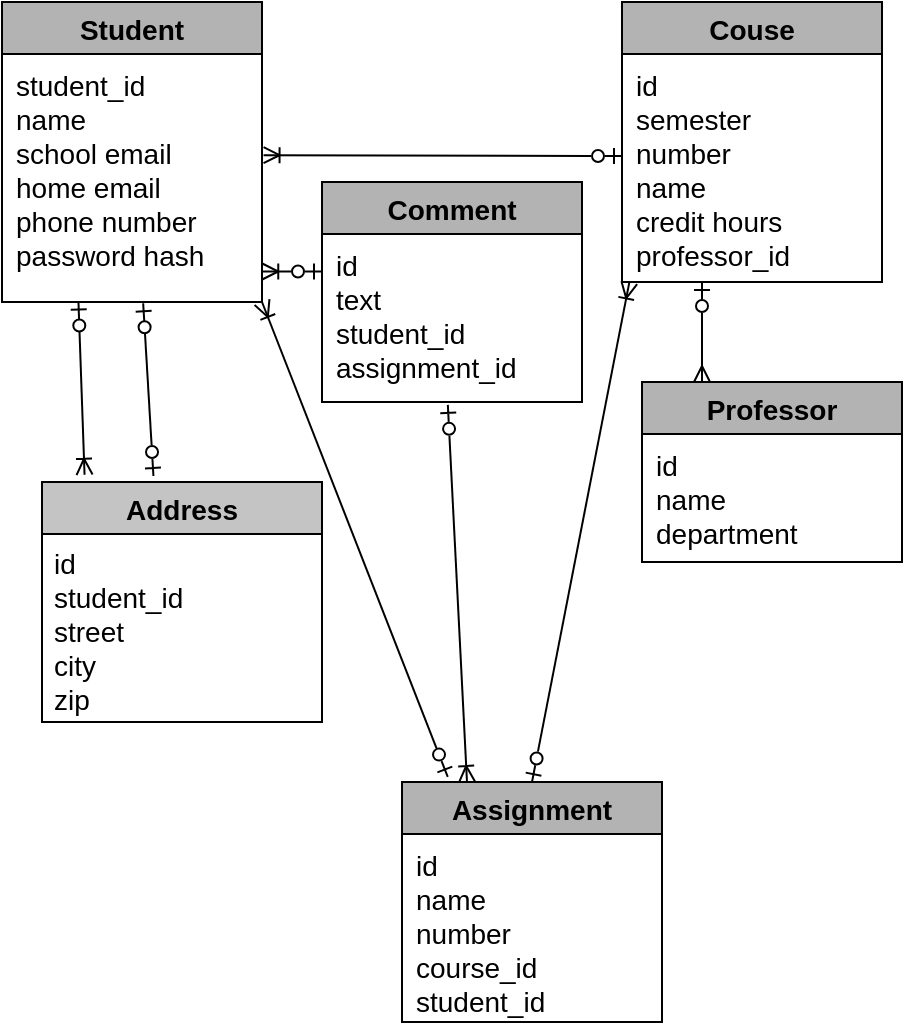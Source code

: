 <mxfile version="16.4.5" type="github">
  <diagram id="iYoqzr5WYE2hCEMeHDBI" name="Page-1">
    <mxGraphModel dx="571" dy="370" grid="1" gridSize="10" guides="1" tooltips="1" connect="1" arrows="1" fold="1" page="1" pageScale="1" pageWidth="850" pageHeight="1100" background="none" math="0" shadow="0">
      <root>
        <mxCell id="0" />
        <mxCell id="1" parent="0" />
        <mxCell id="d-l_255NbzkC1FXPSZey-14" value="Student" style="swimlane;fontStyle=1;childLayout=stackLayout;horizontal=1;startSize=26;fillColor=#B3B3B3;horizontalStack=0;resizeParent=1;resizeParentMax=0;resizeLast=0;collapsible=1;marginBottom=0;labelBackgroundColor=none;fontSize=14;fontColor=default;" parent="1" vertex="1">
          <mxGeometry x="20" y="160" width="130" height="150" as="geometry" />
        </mxCell>
        <mxCell id="d-l_255NbzkC1FXPSZey-15" value="student_id&#xa;name&#xa;school email&#xa;home email&#xa;phone number&#xa;password hash" style="text;strokeColor=none;fillColor=none;align=left;verticalAlign=top;spacingLeft=4;spacingRight=4;overflow=hidden;rotatable=0;points=[[0,0.5],[1,0.5]];portConstraint=eastwest;labelBackgroundColor=none;fontSize=14;fontColor=default;spacing=3;" parent="d-l_255NbzkC1FXPSZey-14" vertex="1">
          <mxGeometry y="26" width="130" height="124" as="geometry" />
        </mxCell>
        <mxCell id="d-l_255NbzkC1FXPSZey-22" value="Address" style="swimlane;fontStyle=1;childLayout=stackLayout;horizontal=1;startSize=26;fillColor=#C4C4C4;horizontalStack=0;resizeParent=1;resizeParentMax=0;resizeLast=0;collapsible=1;marginBottom=0;labelBackgroundColor=none;fontSize=14;fontColor=default;" parent="1" vertex="1">
          <mxGeometry x="40" y="400" width="140" height="120" as="geometry" />
        </mxCell>
        <mxCell id="d-l_255NbzkC1FXPSZey-23" value="id&#xa;student_id&#xa;street&#xa;city&#xa;zip" style="text;strokeColor=none;fillColor=none;align=left;verticalAlign=top;spacingLeft=4;spacingRight=4;overflow=hidden;rotatable=0;points=[[0,0.5],[1,0.5]];portConstraint=eastwest;labelBackgroundColor=none;fontSize=14;fontColor=default;" parent="d-l_255NbzkC1FXPSZey-22" vertex="1">
          <mxGeometry y="26" width="140" height="94" as="geometry" />
        </mxCell>
        <mxCell id="d-l_255NbzkC1FXPSZey-31" value="" style="fontSize=12;html=1;endArrow=ERzeroToOne;endFill=1;rounded=0;fontColor=default;startArrow=ERzeroToOne;startFill=0;exitX=0.398;exitY=-0.025;exitDx=0;exitDy=0;entryX=0.543;entryY=1.005;entryDx=0;entryDy=0;entryPerimeter=0;exitPerimeter=0;" parent="1" source="d-l_255NbzkC1FXPSZey-22" target="d-l_255NbzkC1FXPSZey-15" edge="1">
          <mxGeometry width="100" height="100" relative="1" as="geometry">
            <mxPoint x="300" y="450" as="sourcePoint" />
            <mxPoint x="400" y="350" as="targetPoint" />
          </mxGeometry>
        </mxCell>
        <mxCell id="d-l_255NbzkC1FXPSZey-32" value="" style="fontSize=12;html=1;endArrow=ERzeroToOne;endFill=1;rounded=0;fontColor=default;entryX=0.294;entryY=0.998;entryDx=0;entryDy=0;entryPerimeter=0;startArrow=ERoneToMany;startFill=0;exitX=0.152;exitY=-0.03;exitDx=0;exitDy=0;exitPerimeter=0;" parent="1" target="d-l_255NbzkC1FXPSZey-15" edge="1" source="d-l_255NbzkC1FXPSZey-22">
          <mxGeometry width="100" height="100" relative="1" as="geometry">
            <mxPoint x="78" y="400" as="sourcePoint" />
            <mxPoint x="400" y="350" as="targetPoint" />
          </mxGeometry>
        </mxCell>
        <mxCell id="7eJdII93GG2imakGdbUC-21" value="Couse" style="swimlane;fontStyle=1;childLayout=stackLayout;horizontal=1;startSize=26;fillColor=#B3B3B3;horizontalStack=0;resizeParent=1;resizeParentMax=0;resizeLast=0;collapsible=1;marginBottom=0;labelBackgroundColor=none;fontSize=14;fontColor=default;" vertex="1" parent="1">
          <mxGeometry x="330" y="160" width="130" height="140" as="geometry" />
        </mxCell>
        <mxCell id="7eJdII93GG2imakGdbUC-22" value="id&#xa;semester&#xa;number&#xa;name&#xa;credit hours&#xa;professor_id" style="text;strokeColor=none;fillColor=none;align=left;verticalAlign=top;spacingLeft=4;spacingRight=4;overflow=hidden;rotatable=0;points=[[0,0.5],[1,0.5]];portConstraint=eastwest;labelBackgroundColor=none;fontSize=14;fontColor=default;spacing=3;" vertex="1" parent="7eJdII93GG2imakGdbUC-21">
          <mxGeometry y="26" width="130" height="114" as="geometry" />
        </mxCell>
        <mxCell id="7eJdII93GG2imakGdbUC-24" value="" style="endArrow=ERzeroToOne;html=1;rounded=0;fontSize=14;startArrow=ERoneToMany;startFill=0;endFill=0;exitX=1.006;exitY=0.408;exitDx=0;exitDy=0;exitPerimeter=0;" edge="1" parent="1" source="d-l_255NbzkC1FXPSZey-15">
          <mxGeometry width="50" height="50" relative="1" as="geometry">
            <mxPoint x="170" y="243" as="sourcePoint" />
            <mxPoint x="330" y="237" as="targetPoint" />
          </mxGeometry>
        </mxCell>
        <mxCell id="7eJdII93GG2imakGdbUC-25" value="Professor" style="swimlane;fontStyle=1;childLayout=stackLayout;horizontal=1;startSize=26;fillColor=#B3B3B3;horizontalStack=0;resizeParent=1;resizeParentMax=0;resizeLast=0;collapsible=1;marginBottom=0;labelBackgroundColor=none;fontSize=14;fontColor=default;" vertex="1" parent="1">
          <mxGeometry x="340" y="350" width="130" height="90" as="geometry" />
        </mxCell>
        <mxCell id="7eJdII93GG2imakGdbUC-26" value="id&#xa;name&#xa;department" style="text;strokeColor=none;fillColor=none;align=left;verticalAlign=top;spacingLeft=4;spacingRight=4;overflow=hidden;rotatable=0;points=[[0,0.5],[1,0.5]];portConstraint=eastwest;labelBackgroundColor=none;fontSize=14;fontColor=default;spacing=3;" vertex="1" parent="7eJdII93GG2imakGdbUC-25">
          <mxGeometry y="26" width="130" height="64" as="geometry" />
        </mxCell>
        <mxCell id="7eJdII93GG2imakGdbUC-28" value="" style="endArrow=ERzeroToOne;html=1;rounded=0;fontSize=14;startArrow=ERmany;startFill=0;endFill=0;" edge="1" parent="1">
          <mxGeometry width="50" height="50" relative="1" as="geometry">
            <mxPoint x="370" y="350" as="sourcePoint" />
            <mxPoint x="370" y="300" as="targetPoint" />
          </mxGeometry>
        </mxCell>
        <mxCell id="7eJdII93GG2imakGdbUC-30" value="Assignment" style="swimlane;fontStyle=1;childLayout=stackLayout;horizontal=1;startSize=26;fillColor=#B3B3B3;horizontalStack=0;resizeParent=1;resizeParentMax=0;resizeLast=0;collapsible=1;marginBottom=0;labelBackgroundColor=none;fontSize=14;fontColor=default;" vertex="1" parent="1">
          <mxGeometry x="220" y="550" width="130" height="120" as="geometry" />
        </mxCell>
        <mxCell id="7eJdII93GG2imakGdbUC-31" value="id&#xa;name&#xa;number&#xa;course_id&#xa;student_id" style="text;strokeColor=none;fillColor=none;align=left;verticalAlign=top;spacingLeft=4;spacingRight=4;overflow=hidden;rotatable=0;points=[[0,0.5],[1,0.5]];portConstraint=eastwest;labelBackgroundColor=none;fontSize=14;fontColor=default;spacing=3;" vertex="1" parent="7eJdII93GG2imakGdbUC-30">
          <mxGeometry y="26" width="130" height="94" as="geometry" />
        </mxCell>
        <mxCell id="7eJdII93GG2imakGdbUC-33" value="" style="endArrow=ERzeroToOne;html=1;rounded=0;fontSize=14;entryX=0.972;entryY=1.003;entryDx=0;entryDy=0;entryPerimeter=0;exitX=0.387;exitY=-0.031;exitDx=0;exitDy=0;exitPerimeter=0;strokeColor=none;startArrow=ERoneToMany;startFill=0;endFill=0;" edge="1" parent="1" source="7eJdII93GG2imakGdbUC-30" target="d-l_255NbzkC1FXPSZey-15">
          <mxGeometry width="50" height="50" relative="1" as="geometry">
            <mxPoint x="100" y="500" as="sourcePoint" />
            <mxPoint x="150" y="450" as="targetPoint" />
          </mxGeometry>
        </mxCell>
        <mxCell id="7eJdII93GG2imakGdbUC-34" value="" style="endArrow=ERoneToMany;html=1;rounded=0;fontSize=14;startArrow=ERzeroToOne;startFill=0;endFill=0;exitX=0.176;exitY=-0.021;exitDx=0;exitDy=0;exitPerimeter=0;" edge="1" parent="1" source="7eJdII93GG2imakGdbUC-30">
          <mxGeometry width="50" height="50" relative="1" as="geometry">
            <mxPoint x="250" y="490" as="sourcePoint" />
            <mxPoint x="150" y="310" as="targetPoint" />
            <Array as="points" />
          </mxGeometry>
        </mxCell>
        <mxCell id="7eJdII93GG2imakGdbUC-37" value="" style="endArrow=ERoneToMany;html=1;rounded=0;fontSize=14;entryX=0.028;entryY=1.003;entryDx=0;entryDy=0;entryPerimeter=0;exitX=0.5;exitY=0;exitDx=0;exitDy=0;startArrow=ERzeroToOne;startFill=0;endFill=0;" edge="1" parent="1" source="7eJdII93GG2imakGdbUC-30" target="7eJdII93GG2imakGdbUC-22">
          <mxGeometry width="50" height="50" relative="1" as="geometry">
            <mxPoint x="100" y="500" as="sourcePoint" />
            <mxPoint x="150" y="450" as="targetPoint" />
          </mxGeometry>
        </mxCell>
        <mxCell id="7eJdII93GG2imakGdbUC-38" value="Comment" style="swimlane;fontStyle=1;childLayout=stackLayout;horizontal=1;startSize=26;fillColor=#B3B3B3;horizontalStack=0;resizeParent=1;resizeParentMax=0;resizeLast=0;collapsible=1;marginBottom=0;labelBackgroundColor=none;fontSize=14;fontColor=default;" vertex="1" parent="1">
          <mxGeometry x="180" y="250" width="130" height="110" as="geometry" />
        </mxCell>
        <mxCell id="7eJdII93GG2imakGdbUC-39" value="id&#xa;text&#xa;student_id&#xa;assignment_id" style="text;strokeColor=none;fillColor=none;align=left;verticalAlign=top;spacingLeft=4;spacingRight=4;overflow=hidden;rotatable=0;points=[[0,0.5],[1,0.5]];portConstraint=eastwest;labelBackgroundColor=none;fontSize=14;fontColor=default;spacing=3;" vertex="1" parent="7eJdII93GG2imakGdbUC-38">
          <mxGeometry y="26" width="130" height="84" as="geometry" />
        </mxCell>
        <mxCell id="7eJdII93GG2imakGdbUC-40" value="" style="endArrow=ERzeroToOne;html=1;rounded=0;fontSize=14;exitX=1.001;exitY=0.877;exitDx=0;exitDy=0;exitPerimeter=0;entryX=0;entryY=0.223;entryDx=0;entryDy=0;entryPerimeter=0;startArrow=ERoneToMany;startFill=0;endFill=0;" edge="1" parent="1" source="d-l_255NbzkC1FXPSZey-15" target="7eJdII93GG2imakGdbUC-39">
          <mxGeometry width="50" height="50" relative="1" as="geometry">
            <mxPoint x="100" y="380" as="sourcePoint" />
            <mxPoint x="150" y="330" as="targetPoint" />
          </mxGeometry>
        </mxCell>
        <mxCell id="7eJdII93GG2imakGdbUC-43" value="" style="endArrow=ERzeroToOne;html=1;rounded=0;fontSize=14;entryX=0.484;entryY=1.017;entryDx=0;entryDy=0;entryPerimeter=0;exitX=0.25;exitY=0;exitDx=0;exitDy=0;startArrow=ERoneToMany;startFill=0;endFill=0;" edge="1" parent="1" source="7eJdII93GG2imakGdbUC-30" target="7eJdII93GG2imakGdbUC-39">
          <mxGeometry width="50" height="50" relative="1" as="geometry">
            <mxPoint x="100" y="490" as="sourcePoint" />
            <mxPoint x="150" y="440" as="targetPoint" />
          </mxGeometry>
        </mxCell>
      </root>
    </mxGraphModel>
  </diagram>
</mxfile>
